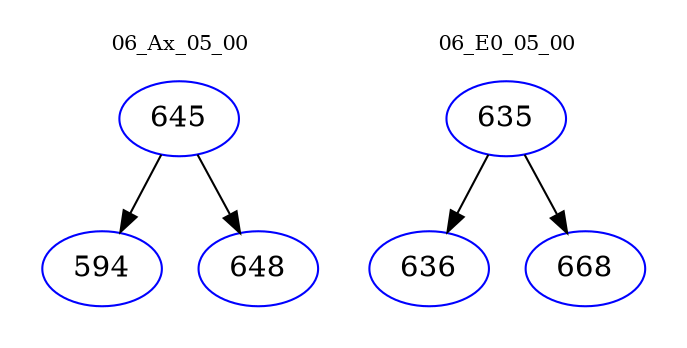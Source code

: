 digraph{
subgraph cluster_0 {
color = white
label = "06_Ax_05_00";
fontsize=10;
T0_645 [label="645", color="blue"]
T0_645 -> T0_594 [color="black"]
T0_594 [label="594", color="blue"]
T0_645 -> T0_648 [color="black"]
T0_648 [label="648", color="blue"]
}
subgraph cluster_1 {
color = white
label = "06_E0_05_00";
fontsize=10;
T1_635 [label="635", color="blue"]
T1_635 -> T1_636 [color="black"]
T1_636 [label="636", color="blue"]
T1_635 -> T1_668 [color="black"]
T1_668 [label="668", color="blue"]
}
}
